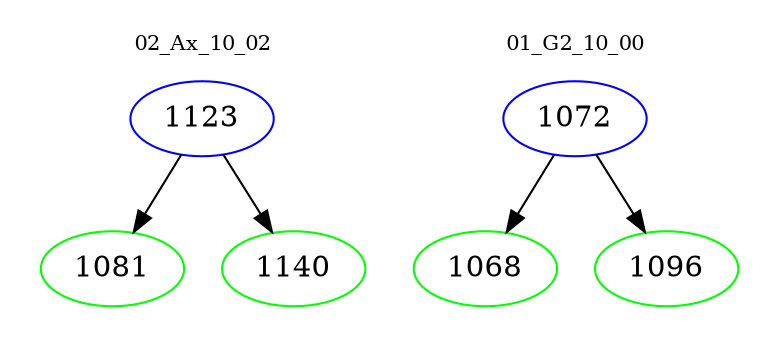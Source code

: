 digraph{
subgraph cluster_0 {
color = white
label = "02_Ax_10_02";
fontsize=10;
T0_1123 [label="1123", color="blue"]
T0_1123 -> T0_1081 [color="black"]
T0_1081 [label="1081", color="green"]
T0_1123 -> T0_1140 [color="black"]
T0_1140 [label="1140", color="green"]
}
subgraph cluster_1 {
color = white
label = "01_G2_10_00";
fontsize=10;
T1_1072 [label="1072", color="blue"]
T1_1072 -> T1_1068 [color="black"]
T1_1068 [label="1068", color="green"]
T1_1072 -> T1_1096 [color="black"]
T1_1096 [label="1096", color="green"]
}
}
